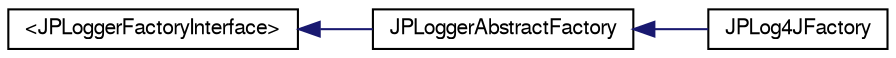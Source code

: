 digraph G
{
  edge [fontname="FreeSans",fontsize="10",labelfontname="FreeSans",labelfontsize="10"];
  node [fontname="FreeSans",fontsize="10",shape=record];
  rankdir=LR;
  Node1 [label="\<JPLoggerFactoryInterface\>",height=0.2,width=0.4,color="black", fillcolor="white", style="filled",URL="$protocol_j_p_logger_factory_interface-p.html",tooltip="Missing Docs."];
  Node1 -> Node2 [dir=back,color="midnightblue",fontsize="10",style="solid",fontname="FreeSans"];
  Node2 [label="JPLoggerAbstractFactory",height=0.2,width=0.4,color="black", fillcolor="white", style="filled",URL="$interface_j_p_logger_abstract_factory.html",tooltip="JPLoggerAbstractFactory missing documentation."];
  Node2 -> Node3 [dir=back,color="midnightblue",fontsize="10",style="solid",fontname="FreeSans"];
  Node3 [label="JPLog4JFactory",height=0.2,width=0.4,color="black", fillcolor="white", style="filled",URL="$interface_j_p_log4_j_factory.html",tooltip="JPLog4JFactory missing documentation."];
}
